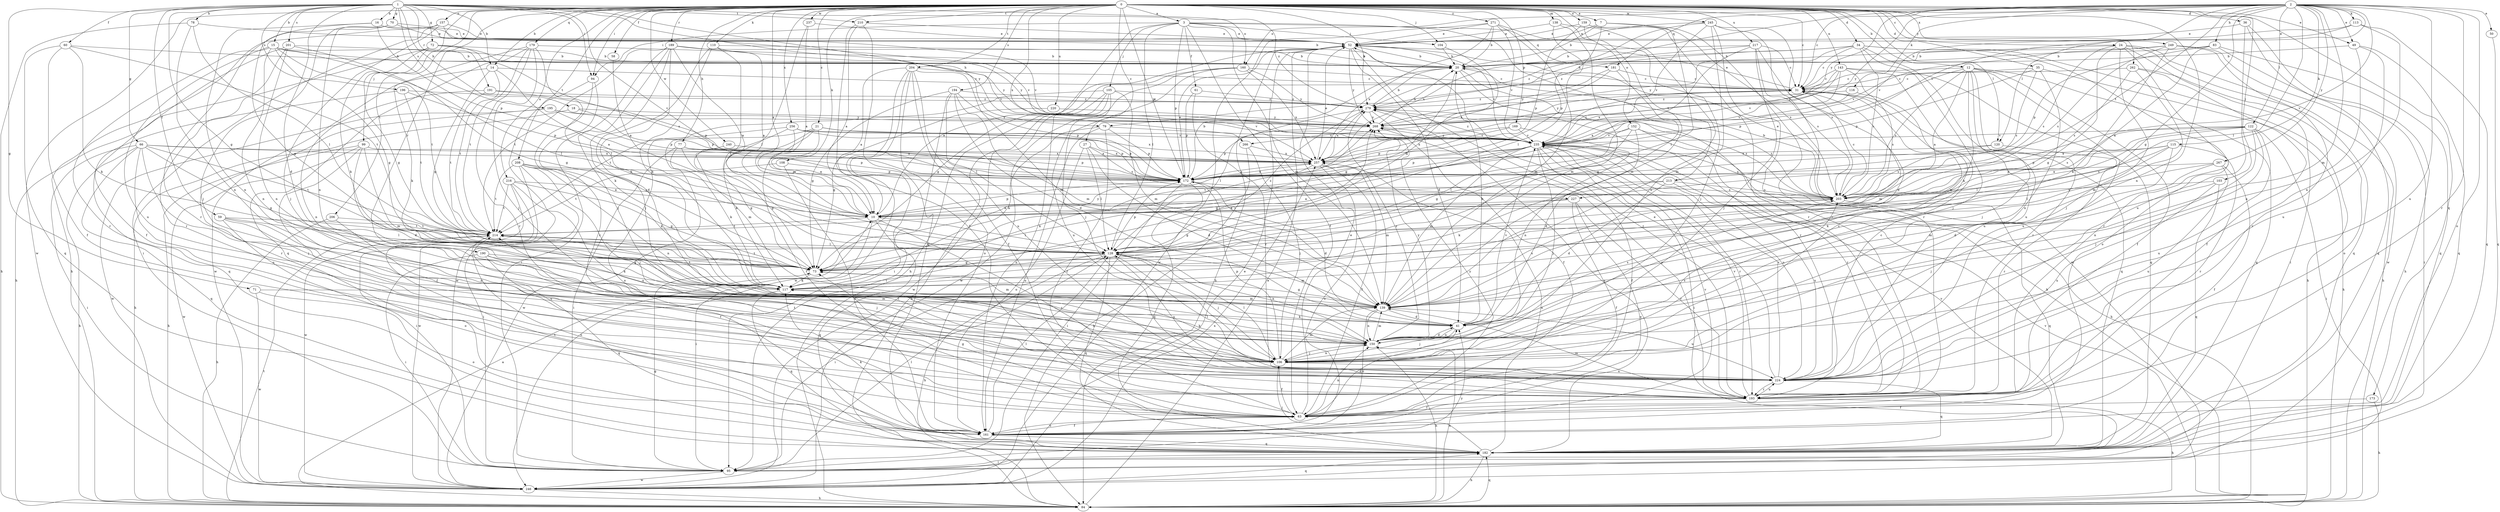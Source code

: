 strict digraph  {
0;
1;
2;
3;
7;
10;
12;
14;
15;
16;
18;
20;
21;
24;
27;
31;
34;
35;
36;
41;
49;
50;
52;
58;
59;
60;
61;
63;
66;
70;
71;
72;
73;
77;
78;
79;
83;
84;
94;
95;
99;
103;
104;
105;
106;
108;
110;
113;
115;
116;
117;
120;
122;
128;
138;
139;
143;
150;
152;
157;
159;
160;
161;
169;
172;
173;
179;
181;
182;
189;
190;
191;
193;
194;
195;
196;
201;
203;
204;
206;
208;
210;
213;
214;
216;
217;
220;
224;
227;
235;
237;
240;
245;
246;
249;
256;
257;
262;
266;
267;
268;
271;
279;
0 -> 3  [label=a];
0 -> 7  [label=a];
0 -> 10  [label=a];
0 -> 12  [label=b];
0 -> 14  [label=b];
0 -> 21  [label=c];
0 -> 24  [label=c];
0 -> 27  [label=c];
0 -> 31  [label=c];
0 -> 34  [label=d];
0 -> 35  [label=d];
0 -> 36  [label=d];
0 -> 49  [label=e];
0 -> 58  [label=f];
0 -> 77  [label=h];
0 -> 94  [label=i];
0 -> 99  [label=j];
0 -> 103  [label=j];
0 -> 104  [label=j];
0 -> 108  [label=k];
0 -> 110  [label=k];
0 -> 120  [label=l];
0 -> 138  [label=m];
0 -> 143  [label=n];
0 -> 150  [label=n];
0 -> 152  [label=o];
0 -> 157  [label=o];
0 -> 159  [label=o];
0 -> 169  [label=p];
0 -> 172  [label=p];
0 -> 173  [label=q];
0 -> 179  [label=q];
0 -> 189  [label=r];
0 -> 190  [label=r];
0 -> 194  [label=s];
0 -> 204  [label=t];
0 -> 206  [label=t];
0 -> 208  [label=t];
0 -> 210  [label=t];
0 -> 216  [label=u];
0 -> 217  [label=u];
0 -> 220  [label=u];
0 -> 237  [label=w];
0 -> 240  [label=w];
0 -> 245  [label=w];
0 -> 246  [label=w];
0 -> 249  [label=x];
0 -> 256  [label=x];
0 -> 257  [label=x];
0 -> 262  [label=y];
0 -> 271  [label=z];
0 -> 279  [label=z];
1 -> 14  [label=b];
1 -> 15  [label=b];
1 -> 16  [label=b];
1 -> 18  [label=b];
1 -> 41  [label=d];
1 -> 59  [label=f];
1 -> 60  [label=f];
1 -> 66  [label=g];
1 -> 70  [label=g];
1 -> 71  [label=g];
1 -> 72  [label=g];
1 -> 73  [label=g];
1 -> 78  [label=h];
1 -> 79  [label=h];
1 -> 94  [label=i];
1 -> 160  [label=o];
1 -> 191  [label=r];
1 -> 195  [label=s];
1 -> 196  [label=s];
1 -> 201  [label=s];
1 -> 210  [label=t];
1 -> 227  [label=v];
1 -> 266  [label=y];
1 -> 279  [label=z];
2 -> 31  [label=c];
2 -> 49  [label=e];
2 -> 50  [label=e];
2 -> 73  [label=g];
2 -> 79  [label=h];
2 -> 83  [label=h];
2 -> 113  [label=k];
2 -> 115  [label=k];
2 -> 116  [label=k];
2 -> 120  [label=l];
2 -> 122  [label=l];
2 -> 128  [label=l];
2 -> 139  [label=m];
2 -> 160  [label=o];
2 -> 161  [label=o];
2 -> 181  [label=q];
2 -> 193  [label=r];
2 -> 213  [label=t];
2 -> 224  [label=u];
2 -> 227  [label=v];
2 -> 235  [label=v];
2 -> 266  [label=y];
2 -> 267  [label=y];
2 -> 268  [label=y];
3 -> 52  [label=e];
3 -> 61  [label=f];
3 -> 63  [label=f];
3 -> 84  [label=h];
3 -> 94  [label=i];
3 -> 104  [label=j];
3 -> 105  [label=j];
3 -> 128  [label=l];
3 -> 139  [label=m];
3 -> 172  [label=p];
3 -> 181  [label=q];
3 -> 213  [label=t];
7 -> 20  [label=b];
7 -> 52  [label=e];
7 -> 128  [label=l];
7 -> 172  [label=p];
7 -> 193  [label=r];
10 -> 52  [label=e];
10 -> 95  [label=i];
10 -> 128  [label=l];
10 -> 172  [label=p];
10 -> 182  [label=q];
10 -> 193  [label=r];
10 -> 214  [label=t];
12 -> 10  [label=a];
12 -> 31  [label=c];
12 -> 63  [label=f];
12 -> 106  [label=j];
12 -> 117  [label=k];
12 -> 172  [label=p];
12 -> 182  [label=q];
12 -> 193  [label=r];
12 -> 203  [label=s];
12 -> 224  [label=u];
14 -> 10  [label=a];
14 -> 31  [label=c];
14 -> 73  [label=g];
14 -> 117  [label=k];
14 -> 214  [label=t];
15 -> 20  [label=b];
15 -> 73  [label=g];
15 -> 128  [label=l];
15 -> 150  [label=n];
15 -> 193  [label=r];
15 -> 214  [label=t];
15 -> 224  [label=u];
15 -> 268  [label=y];
16 -> 20  [label=b];
16 -> 52  [label=e];
16 -> 73  [label=g];
16 -> 150  [label=n];
16 -> 172  [label=p];
18 -> 84  [label=h];
18 -> 172  [label=p];
18 -> 268  [label=y];
20 -> 31  [label=c];
20 -> 73  [label=g];
20 -> 84  [label=h];
20 -> 193  [label=r];
21 -> 10  [label=a];
21 -> 63  [label=f];
21 -> 117  [label=k];
21 -> 172  [label=p];
21 -> 235  [label=v];
21 -> 246  [label=w];
24 -> 20  [label=b];
24 -> 73  [label=g];
24 -> 84  [label=h];
24 -> 95  [label=i];
24 -> 106  [label=j];
24 -> 182  [label=q];
24 -> 193  [label=r];
24 -> 203  [label=s];
27 -> 41  [label=d];
27 -> 128  [label=l];
27 -> 161  [label=o];
27 -> 203  [label=s];
27 -> 257  [label=x];
31 -> 52  [label=e];
31 -> 139  [label=m];
31 -> 182  [label=q];
31 -> 268  [label=y];
31 -> 279  [label=z];
34 -> 20  [label=b];
34 -> 31  [label=c];
34 -> 84  [label=h];
34 -> 106  [label=j];
34 -> 161  [label=o];
34 -> 203  [label=s];
34 -> 224  [label=u];
34 -> 268  [label=y];
34 -> 279  [label=z];
35 -> 31  [label=c];
35 -> 84  [label=h];
35 -> 150  [label=n];
35 -> 172  [label=p];
35 -> 203  [label=s];
36 -> 52  [label=e];
36 -> 84  [label=h];
36 -> 224  [label=u];
36 -> 246  [label=w];
41 -> 20  [label=b];
41 -> 106  [label=j];
41 -> 150  [label=n];
41 -> 203  [label=s];
41 -> 235  [label=v];
49 -> 20  [label=b];
49 -> 150  [label=n];
49 -> 182  [label=q];
49 -> 224  [label=u];
50 -> 182  [label=q];
52 -> 20  [label=b];
52 -> 41  [label=d];
52 -> 84  [label=h];
52 -> 193  [label=r];
52 -> 235  [label=v];
52 -> 268  [label=y];
58 -> 10  [label=a];
59 -> 128  [label=l];
59 -> 150  [label=n];
59 -> 161  [label=o];
59 -> 214  [label=t];
59 -> 224  [label=u];
60 -> 20  [label=b];
60 -> 63  [label=f];
60 -> 117  [label=k];
60 -> 182  [label=q];
60 -> 214  [label=t];
61 -> 172  [label=p];
61 -> 193  [label=r];
61 -> 279  [label=z];
63 -> 41  [label=d];
63 -> 52  [label=e];
63 -> 73  [label=g];
63 -> 150  [label=n];
63 -> 161  [label=o];
63 -> 268  [label=y];
66 -> 73  [label=g];
66 -> 84  [label=h];
66 -> 95  [label=i];
66 -> 106  [label=j];
66 -> 172  [label=p];
66 -> 182  [label=q];
66 -> 214  [label=t];
66 -> 224  [label=u];
66 -> 257  [label=x];
70 -> 52  [label=e];
70 -> 106  [label=j];
70 -> 150  [label=n];
70 -> 193  [label=r];
70 -> 235  [label=v];
71 -> 139  [label=m];
71 -> 161  [label=o];
71 -> 246  [label=w];
72 -> 20  [label=b];
72 -> 73  [label=g];
72 -> 117  [label=k];
72 -> 193  [label=r];
72 -> 203  [label=s];
72 -> 235  [label=v];
73 -> 117  [label=k];
73 -> 139  [label=m];
73 -> 214  [label=t];
73 -> 268  [label=y];
77 -> 73  [label=g];
77 -> 95  [label=i];
77 -> 117  [label=k];
77 -> 172  [label=p];
77 -> 257  [label=x];
78 -> 52  [label=e];
78 -> 84  [label=h];
78 -> 128  [label=l];
78 -> 150  [label=n];
79 -> 63  [label=f];
79 -> 117  [label=k];
79 -> 161  [label=o];
79 -> 172  [label=p];
79 -> 235  [label=v];
83 -> 10  [label=a];
83 -> 20  [label=b];
83 -> 95  [label=i];
83 -> 172  [label=p];
83 -> 182  [label=q];
84 -> 10  [label=a];
84 -> 52  [label=e];
84 -> 150  [label=n];
84 -> 182  [label=q];
84 -> 214  [label=t];
84 -> 235  [label=v];
94 -> 117  [label=k];
94 -> 193  [label=r];
94 -> 246  [label=w];
95 -> 41  [label=y];
95 -> 73  [label=g];
95 -> 128  [label=l];
95 -> 246  [label=w];
99 -> 41  [label=d];
99 -> 63  [label=f];
99 -> 84  [label=h];
99 -> 139  [label=m];
99 -> 246  [label=w];
99 -> 257  [label=x];
103 -> 106  [label=j];
103 -> 182  [label=q];
103 -> 203  [label=s];
103 -> 224  [label=u];
104 -> 20  [label=b];
104 -> 128  [label=l];
105 -> 84  [label=h];
105 -> 139  [label=m];
105 -> 161  [label=o];
105 -> 214  [label=t];
105 -> 224  [label=u];
105 -> 246  [label=w];
105 -> 279  [label=z];
106 -> 31  [label=c];
106 -> 63  [label=f];
106 -> 117  [label=k];
106 -> 128  [label=l];
106 -> 139  [label=m];
106 -> 150  [label=n];
106 -> 172  [label=p];
106 -> 203  [label=s];
106 -> 214  [label=t];
106 -> 224  [label=u];
108 -> 161  [label=o];
108 -> 172  [label=p];
108 -> 214  [label=t];
110 -> 10  [label=a];
110 -> 20  [label=b];
110 -> 106  [label=j];
110 -> 117  [label=k];
110 -> 128  [label=l];
113 -> 52  [label=e];
113 -> 150  [label=n];
113 -> 182  [label=q];
113 -> 235  [label=v];
115 -> 41  [label=d];
115 -> 128  [label=l];
115 -> 172  [label=p];
115 -> 193  [label=r];
115 -> 203  [label=s];
115 -> 257  [label=x];
116 -> 203  [label=s];
116 -> 235  [label=v];
116 -> 279  [label=z];
117 -> 139  [label=m];
117 -> 182  [label=q];
117 -> 214  [label=t];
117 -> 268  [label=y];
120 -> 193  [label=r];
120 -> 203  [label=s];
120 -> 257  [label=x];
122 -> 10  [label=a];
122 -> 95  [label=i];
122 -> 106  [label=j];
122 -> 128  [label=l];
122 -> 150  [label=n];
122 -> 203  [label=s];
122 -> 224  [label=u];
122 -> 235  [label=v];
128 -> 73  [label=g];
128 -> 84  [label=h];
128 -> 95  [label=i];
128 -> 106  [label=j];
128 -> 139  [label=m];
128 -> 150  [label=n];
128 -> 172  [label=p];
128 -> 182  [label=q];
128 -> 224  [label=u];
128 -> 279  [label=z];
138 -> 52  [label=e];
138 -> 128  [label=l];
138 -> 139  [label=m];
138 -> 150  [label=n];
139 -> 41  [label=d];
139 -> 73  [label=g];
139 -> 150  [label=n];
139 -> 161  [label=o];
139 -> 203  [label=s];
139 -> 224  [label=u];
143 -> 31  [label=c];
143 -> 139  [label=m];
143 -> 182  [label=q];
143 -> 224  [label=u];
143 -> 235  [label=v];
143 -> 257  [label=x];
143 -> 268  [label=y];
150 -> 41  [label=d];
150 -> 84  [label=h];
150 -> 106  [label=j];
150 -> 117  [label=k];
150 -> 139  [label=m];
150 -> 268  [label=y];
150 -> 279  [label=z];
152 -> 41  [label=d];
152 -> 73  [label=g];
152 -> 84  [label=h];
152 -> 128  [label=l];
152 -> 193  [label=r];
152 -> 235  [label=v];
157 -> 52  [label=e];
157 -> 84  [label=h];
157 -> 95  [label=i];
157 -> 106  [label=j];
157 -> 235  [label=v];
159 -> 52  [label=e];
159 -> 139  [label=m];
159 -> 172  [label=p];
159 -> 193  [label=r];
159 -> 203  [label=s];
160 -> 31  [label=c];
160 -> 73  [label=g];
160 -> 106  [label=j];
160 -> 246  [label=w];
160 -> 257  [label=x];
160 -> 268  [label=y];
161 -> 63  [label=f];
161 -> 117  [label=k];
161 -> 128  [label=l];
161 -> 182  [label=q];
161 -> 214  [label=t];
161 -> 235  [label=v];
169 -> 150  [label=n];
169 -> 172  [label=p];
169 -> 235  [label=v];
169 -> 257  [label=x];
172 -> 20  [label=b];
172 -> 41  [label=d];
172 -> 52  [label=e];
172 -> 95  [label=i];
172 -> 182  [label=q];
172 -> 203  [label=s];
172 -> 257  [label=x];
173 -> 63  [label=f];
173 -> 84  [label=h];
179 -> 20  [label=b];
179 -> 106  [label=j];
179 -> 128  [label=l];
179 -> 182  [label=q];
179 -> 193  [label=r];
179 -> 214  [label=t];
179 -> 246  [label=w];
181 -> 31  [label=c];
181 -> 73  [label=g];
181 -> 257  [label=x];
181 -> 268  [label=y];
182 -> 84  [label=h];
182 -> 95  [label=i];
182 -> 106  [label=j];
182 -> 235  [label=v];
182 -> 257  [label=x];
182 -> 279  [label=z];
189 -> 10  [label=a];
189 -> 20  [label=b];
189 -> 41  [label=d];
189 -> 95  [label=i];
189 -> 106  [label=j];
189 -> 117  [label=k];
189 -> 214  [label=t];
189 -> 268  [label=y];
190 -> 73  [label=g];
190 -> 95  [label=i];
190 -> 106  [label=j];
190 -> 117  [label=k];
190 -> 182  [label=q];
191 -> 150  [label=n];
191 -> 172  [label=p];
191 -> 214  [label=t];
191 -> 279  [label=z];
193 -> 63  [label=f];
193 -> 84  [label=h];
193 -> 139  [label=m];
193 -> 224  [label=u];
193 -> 235  [label=v];
193 -> 268  [label=y];
194 -> 41  [label=d];
194 -> 73  [label=g];
194 -> 95  [label=i];
194 -> 128  [label=l];
194 -> 139  [label=m];
194 -> 172  [label=p];
194 -> 279  [label=z];
195 -> 172  [label=p];
195 -> 193  [label=r];
195 -> 235  [label=v];
195 -> 246  [label=w];
195 -> 268  [label=y];
196 -> 172  [label=p];
196 -> 182  [label=q];
196 -> 214  [label=t];
196 -> 279  [label=z];
201 -> 20  [label=b];
201 -> 63  [label=f];
201 -> 73  [label=g];
201 -> 84  [label=h];
201 -> 150  [label=n];
203 -> 10  [label=a];
203 -> 20  [label=b];
203 -> 31  [label=c];
203 -> 52  [label=e];
203 -> 182  [label=q];
203 -> 279  [label=z];
204 -> 10  [label=a];
204 -> 31  [label=c];
204 -> 63  [label=f];
204 -> 95  [label=i];
204 -> 139  [label=m];
204 -> 161  [label=o];
204 -> 224  [label=u];
204 -> 246  [label=w];
206 -> 63  [label=f];
206 -> 84  [label=h];
206 -> 214  [label=t];
208 -> 10  [label=a];
208 -> 95  [label=i];
208 -> 106  [label=j];
208 -> 117  [label=k];
208 -> 150  [label=n];
208 -> 172  [label=p];
208 -> 214  [label=t];
208 -> 246  [label=w];
210 -> 10  [label=a];
210 -> 52  [label=e];
210 -> 63  [label=f];
210 -> 182  [label=q];
213 -> 10  [label=a];
213 -> 41  [label=d];
213 -> 117  [label=k];
213 -> 203  [label=s];
213 -> 224  [label=u];
214 -> 128  [label=l];
214 -> 161  [label=o];
216 -> 73  [label=g];
216 -> 95  [label=i];
216 -> 203  [label=s];
216 -> 214  [label=t];
216 -> 224  [label=u];
216 -> 246  [label=w];
217 -> 10  [label=a];
217 -> 20  [label=b];
217 -> 31  [label=c];
217 -> 41  [label=d];
217 -> 106  [label=j];
217 -> 203  [label=s];
217 -> 279  [label=z];
220 -> 73  [label=g];
220 -> 268  [label=y];
224 -> 31  [label=c];
224 -> 52  [label=e];
224 -> 128  [label=l];
224 -> 182  [label=q];
224 -> 193  [label=r];
224 -> 214  [label=t];
224 -> 235  [label=v];
227 -> 10  [label=a];
227 -> 63  [label=f];
227 -> 73  [label=g];
227 -> 161  [label=o];
227 -> 193  [label=r];
235 -> 31  [label=c];
235 -> 63  [label=f];
235 -> 73  [label=g];
235 -> 95  [label=i];
235 -> 106  [label=j];
235 -> 139  [label=m];
235 -> 172  [label=p];
235 -> 193  [label=r];
235 -> 203  [label=s];
235 -> 214  [label=t];
235 -> 224  [label=u];
235 -> 257  [label=x];
235 -> 268  [label=y];
235 -> 279  [label=z];
237 -> 10  [label=a];
237 -> 52  [label=e];
237 -> 128  [label=l];
240 -> 73  [label=g];
240 -> 257  [label=x];
245 -> 52  [label=e];
245 -> 139  [label=m];
245 -> 193  [label=r];
245 -> 203  [label=s];
245 -> 235  [label=v];
245 -> 246  [label=w];
245 -> 257  [label=x];
246 -> 52  [label=e];
246 -> 84  [label=h];
246 -> 182  [label=q];
246 -> 257  [label=x];
249 -> 20  [label=b];
249 -> 117  [label=k];
249 -> 182  [label=q];
249 -> 193  [label=r];
249 -> 203  [label=s];
249 -> 235  [label=v];
256 -> 10  [label=a];
256 -> 139  [label=m];
256 -> 161  [label=o];
256 -> 172  [label=p];
256 -> 235  [label=v];
256 -> 257  [label=x];
257 -> 52  [label=e];
257 -> 63  [label=f];
257 -> 117  [label=k];
257 -> 139  [label=m];
257 -> 161  [label=o];
257 -> 172  [label=p];
262 -> 31  [label=c];
262 -> 63  [label=f];
262 -> 139  [label=m];
262 -> 161  [label=o];
262 -> 203  [label=s];
266 -> 84  [label=h];
266 -> 106  [label=j];
266 -> 257  [label=x];
267 -> 63  [label=f];
267 -> 117  [label=k];
267 -> 139  [label=m];
267 -> 172  [label=p];
267 -> 224  [label=u];
268 -> 20  [label=b];
268 -> 172  [label=p];
268 -> 235  [label=v];
271 -> 20  [label=b];
271 -> 52  [label=e];
271 -> 106  [label=j];
271 -> 139  [label=m];
271 -> 235  [label=v];
271 -> 246  [label=w];
271 -> 257  [label=x];
279 -> 20  [label=b];
279 -> 63  [label=f];
279 -> 128  [label=l];
279 -> 203  [label=s];
279 -> 257  [label=x];
279 -> 268  [label=y];
}
